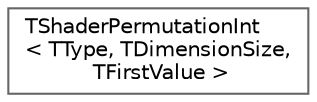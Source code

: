digraph "Graphical Class Hierarchy"
{
 // INTERACTIVE_SVG=YES
 // LATEX_PDF_SIZE
  bgcolor="transparent";
  edge [fontname=Helvetica,fontsize=10,labelfontname=Helvetica,labelfontsize=10];
  node [fontname=Helvetica,fontsize=10,shape=box,height=0.2,width=0.4];
  rankdir="LR";
  Node0 [id="Node000000",label="TShaderPermutationInt\l\< TType, TDimensionSize,\l TFirstValue \>",height=0.2,width=0.4,color="grey40", fillcolor="white", style="filled",URL="$d0/dba/structTShaderPermutationInt.html",tooltip="Defines at compile time a permutation dimension made of int32 from 0 to N -1."];
}
